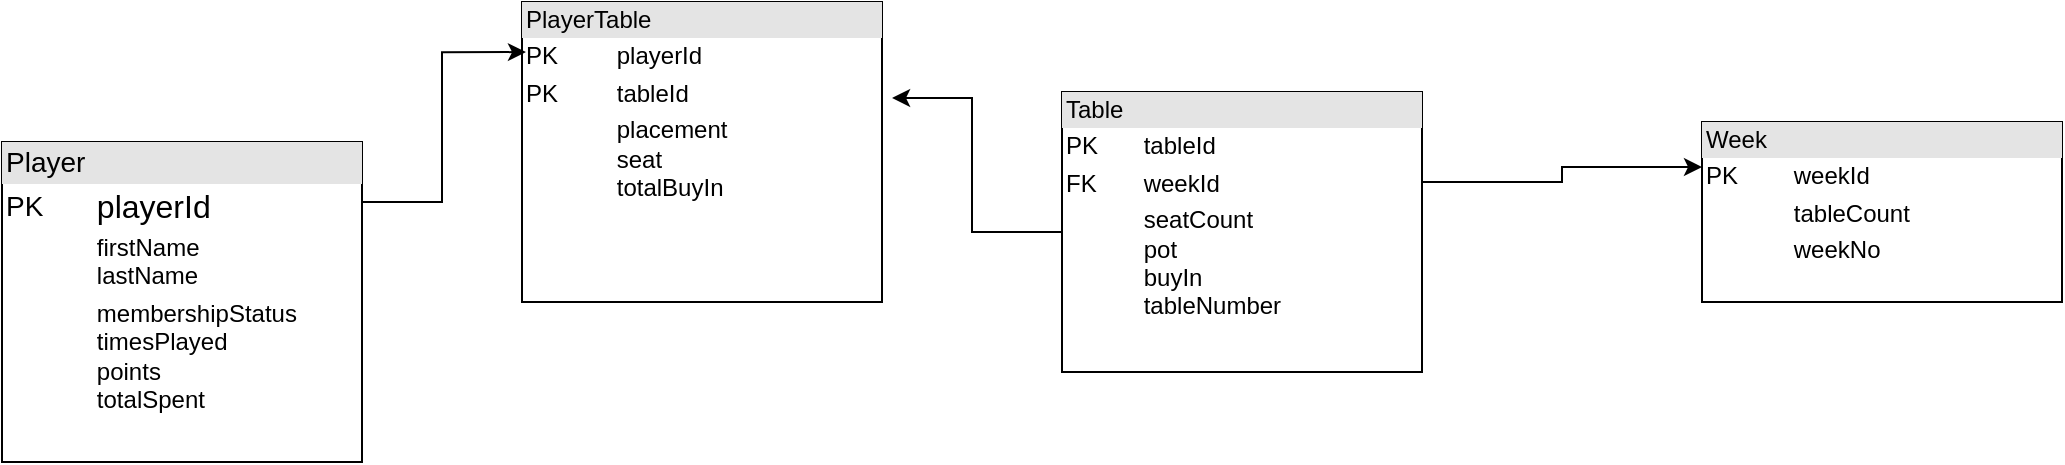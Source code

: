 <mxfile version="24.1.0" type="device">
  <diagram name="Page-1" id="2ca16b54-16f6-2749-3443-fa8db7711227">
    <mxGraphModel dx="1434" dy="1624" grid="1" gridSize="10" guides="1" tooltips="1" connect="1" arrows="1" fold="1" page="1" pageScale="1" pageWidth="1100" pageHeight="850" background="none" math="0" shadow="0">
      <root>
        <mxCell id="0" />
        <mxCell id="1" parent="0" />
        <mxCell id="MUbAsZ651GnaxZUC_PYQ-7" value="&lt;div style=&quot;box-sizing:border-box;width:100%;background:#e4e4e4;padding:2px;&quot;&gt;&lt;font style=&quot;font-size: 14px;&quot;&gt;Player&lt;br&gt;&lt;/font&gt;&lt;/div&gt;&lt;table style=&quot;width:100%;font-size:1em;&quot; cellpadding=&quot;2&quot; cellspacing=&quot;0&quot;&gt;&lt;tbody&gt;&lt;tr&gt;&lt;td&gt;&lt;font style=&quot;font-size: 14px;&quot;&gt;PK&lt;span style=&quot;white-space: pre;&quot;&gt;&#x9;&lt;/span&gt;&lt;/font&gt;&lt;/td&gt;&lt;td&gt;&lt;font size=&quot;3&quot;&gt;playerId&lt;br&gt;&lt;/font&gt;&lt;/td&gt;&lt;/tr&gt;&lt;tr&gt;&lt;td&gt;&lt;br&gt;&lt;/td&gt;&lt;td&gt;firstName&lt;br&gt;lastName&lt;br&gt;&lt;/td&gt;&lt;/tr&gt;&lt;tr&gt;&lt;td&gt;&lt;/td&gt;&lt;td&gt;membershipStatus&lt;br&gt;timesPlayed&lt;br&gt;points&lt;br&gt;totalSpent&lt;br&gt;&lt;br&gt;&lt;/td&gt;&lt;/tr&gt;&lt;/tbody&gt;&lt;/table&gt;" style="verticalAlign=top;align=left;overflow=fill;html=1;whiteSpace=wrap;" vertex="1" parent="1">
          <mxGeometry x="20" y="-410" width="180" height="160" as="geometry" />
        </mxCell>
        <mxCell id="MUbAsZ651GnaxZUC_PYQ-17" style="edgeStyle=orthogonalEdgeStyle;rounded=0;orthogonalLoop=1;jettySize=auto;html=1;entryX=0;entryY=0.25;entryDx=0;entryDy=0;" edge="1" parent="1" source="MUbAsZ651GnaxZUC_PYQ-10" target="MUbAsZ651GnaxZUC_PYQ-11">
          <mxGeometry relative="1" as="geometry">
            <Array as="points">
              <mxPoint x="800" y="-390" />
              <mxPoint x="800" y="-397" />
            </Array>
          </mxGeometry>
        </mxCell>
        <mxCell id="MUbAsZ651GnaxZUC_PYQ-10" value="&lt;div style=&quot;box-sizing:border-box;width:100%;background:#e4e4e4;padding:2px;&quot;&gt;Table&lt;/div&gt;&lt;table style=&quot;width:100%;font-size:1em;&quot; cellpadding=&quot;2&quot; cellspacing=&quot;0&quot;&gt;&lt;tbody&gt;&lt;tr&gt;&lt;td&gt;PK&lt;br&gt;&lt;/td&gt;&lt;td&gt;tableId&lt;br&gt;&lt;/td&gt;&lt;/tr&gt;&lt;tr&gt;&lt;td&gt;FK&lt;br&gt;&lt;/td&gt;&lt;td&gt;weekId&lt;br&gt;&lt;/td&gt;&lt;/tr&gt;&lt;tr&gt;&lt;td&gt;&lt;/td&gt;&lt;td&gt;seatCount&lt;br&gt;pot&lt;br&gt;buyIn&lt;br&gt;tableNumber&lt;/td&gt;&lt;/tr&gt;&lt;/tbody&gt;&lt;/table&gt;" style="verticalAlign=top;align=left;overflow=fill;html=1;whiteSpace=wrap;" vertex="1" parent="1">
          <mxGeometry x="550" y="-435" width="180" height="140" as="geometry" />
        </mxCell>
        <mxCell id="MUbAsZ651GnaxZUC_PYQ-11" value="&lt;div style=&quot;box-sizing:border-box;width:100%;background:#e4e4e4;padding:2px;&quot;&gt;Week&lt;br&gt;&lt;/div&gt;&lt;table style=&quot;width:100%;font-size:1em;&quot; cellpadding=&quot;2&quot; cellspacing=&quot;0&quot;&gt;&lt;tbody&gt;&lt;tr&gt;&lt;td&gt;PK&lt;/td&gt;&lt;td&gt;weekId&lt;br&gt;&lt;/td&gt;&lt;/tr&gt;&lt;tr&gt;&lt;td&gt;&lt;br&gt;&lt;/td&gt;&lt;td&gt;tableCount&lt;br&gt;&lt;/td&gt;&lt;/tr&gt;&lt;tr&gt;&lt;td&gt;&lt;/td&gt;&lt;td&gt;weekNo&lt;br&gt;&lt;/td&gt;&lt;/tr&gt;&lt;/tbody&gt;&lt;/table&gt;" style="verticalAlign=top;align=left;overflow=fill;html=1;whiteSpace=wrap;" vertex="1" parent="1">
          <mxGeometry x="870" y="-420" width="180" height="90" as="geometry" />
        </mxCell>
        <mxCell id="MUbAsZ651GnaxZUC_PYQ-12" value="&lt;div style=&quot;box-sizing:border-box;width:100%;background:#e4e4e4;padding:2px;&quot;&gt;PlayerTable&lt;br&gt;&lt;/div&gt;&lt;table style=&quot;width:100%;font-size:1em;&quot; cellpadding=&quot;2&quot; cellspacing=&quot;0&quot;&gt;&lt;tbody&gt;&lt;tr&gt;&lt;td&gt;PK&lt;/td&gt;&lt;td&gt;playerId&lt;br&gt;&lt;/td&gt;&lt;/tr&gt;&lt;tr&gt;&lt;td&gt;PK&lt;br&gt;&lt;/td&gt;&lt;td&gt;tableId&lt;br&gt;&lt;/td&gt;&lt;/tr&gt;&lt;tr&gt;&lt;td&gt;&lt;/td&gt;&lt;td&gt;placement&lt;br&gt;seat&lt;br&gt;totalBuyIn&lt;br&gt;&lt;/td&gt;&lt;/tr&gt;&lt;/tbody&gt;&lt;/table&gt;" style="verticalAlign=top;align=left;overflow=fill;html=1;whiteSpace=wrap;" vertex="1" parent="1">
          <mxGeometry x="280" y="-480" width="180" height="150" as="geometry" />
        </mxCell>
        <mxCell id="MUbAsZ651GnaxZUC_PYQ-14" style="edgeStyle=orthogonalEdgeStyle;rounded=0;orthogonalLoop=1;jettySize=auto;html=1;entryX=0.011;entryY=0.167;entryDx=0;entryDy=0;entryPerimeter=0;" edge="1" parent="1" source="MUbAsZ651GnaxZUC_PYQ-7" target="MUbAsZ651GnaxZUC_PYQ-12">
          <mxGeometry relative="1" as="geometry">
            <Array as="points">
              <mxPoint x="240" y="-380" />
              <mxPoint x="240" y="-455" />
            </Array>
          </mxGeometry>
        </mxCell>
        <mxCell id="MUbAsZ651GnaxZUC_PYQ-15" style="edgeStyle=orthogonalEdgeStyle;rounded=0;orthogonalLoop=1;jettySize=auto;html=1;entryX=1.028;entryY=0.32;entryDx=0;entryDy=0;entryPerimeter=0;" edge="1" parent="1" source="MUbAsZ651GnaxZUC_PYQ-10" target="MUbAsZ651GnaxZUC_PYQ-12">
          <mxGeometry relative="1" as="geometry" />
        </mxCell>
      </root>
    </mxGraphModel>
  </diagram>
</mxfile>
